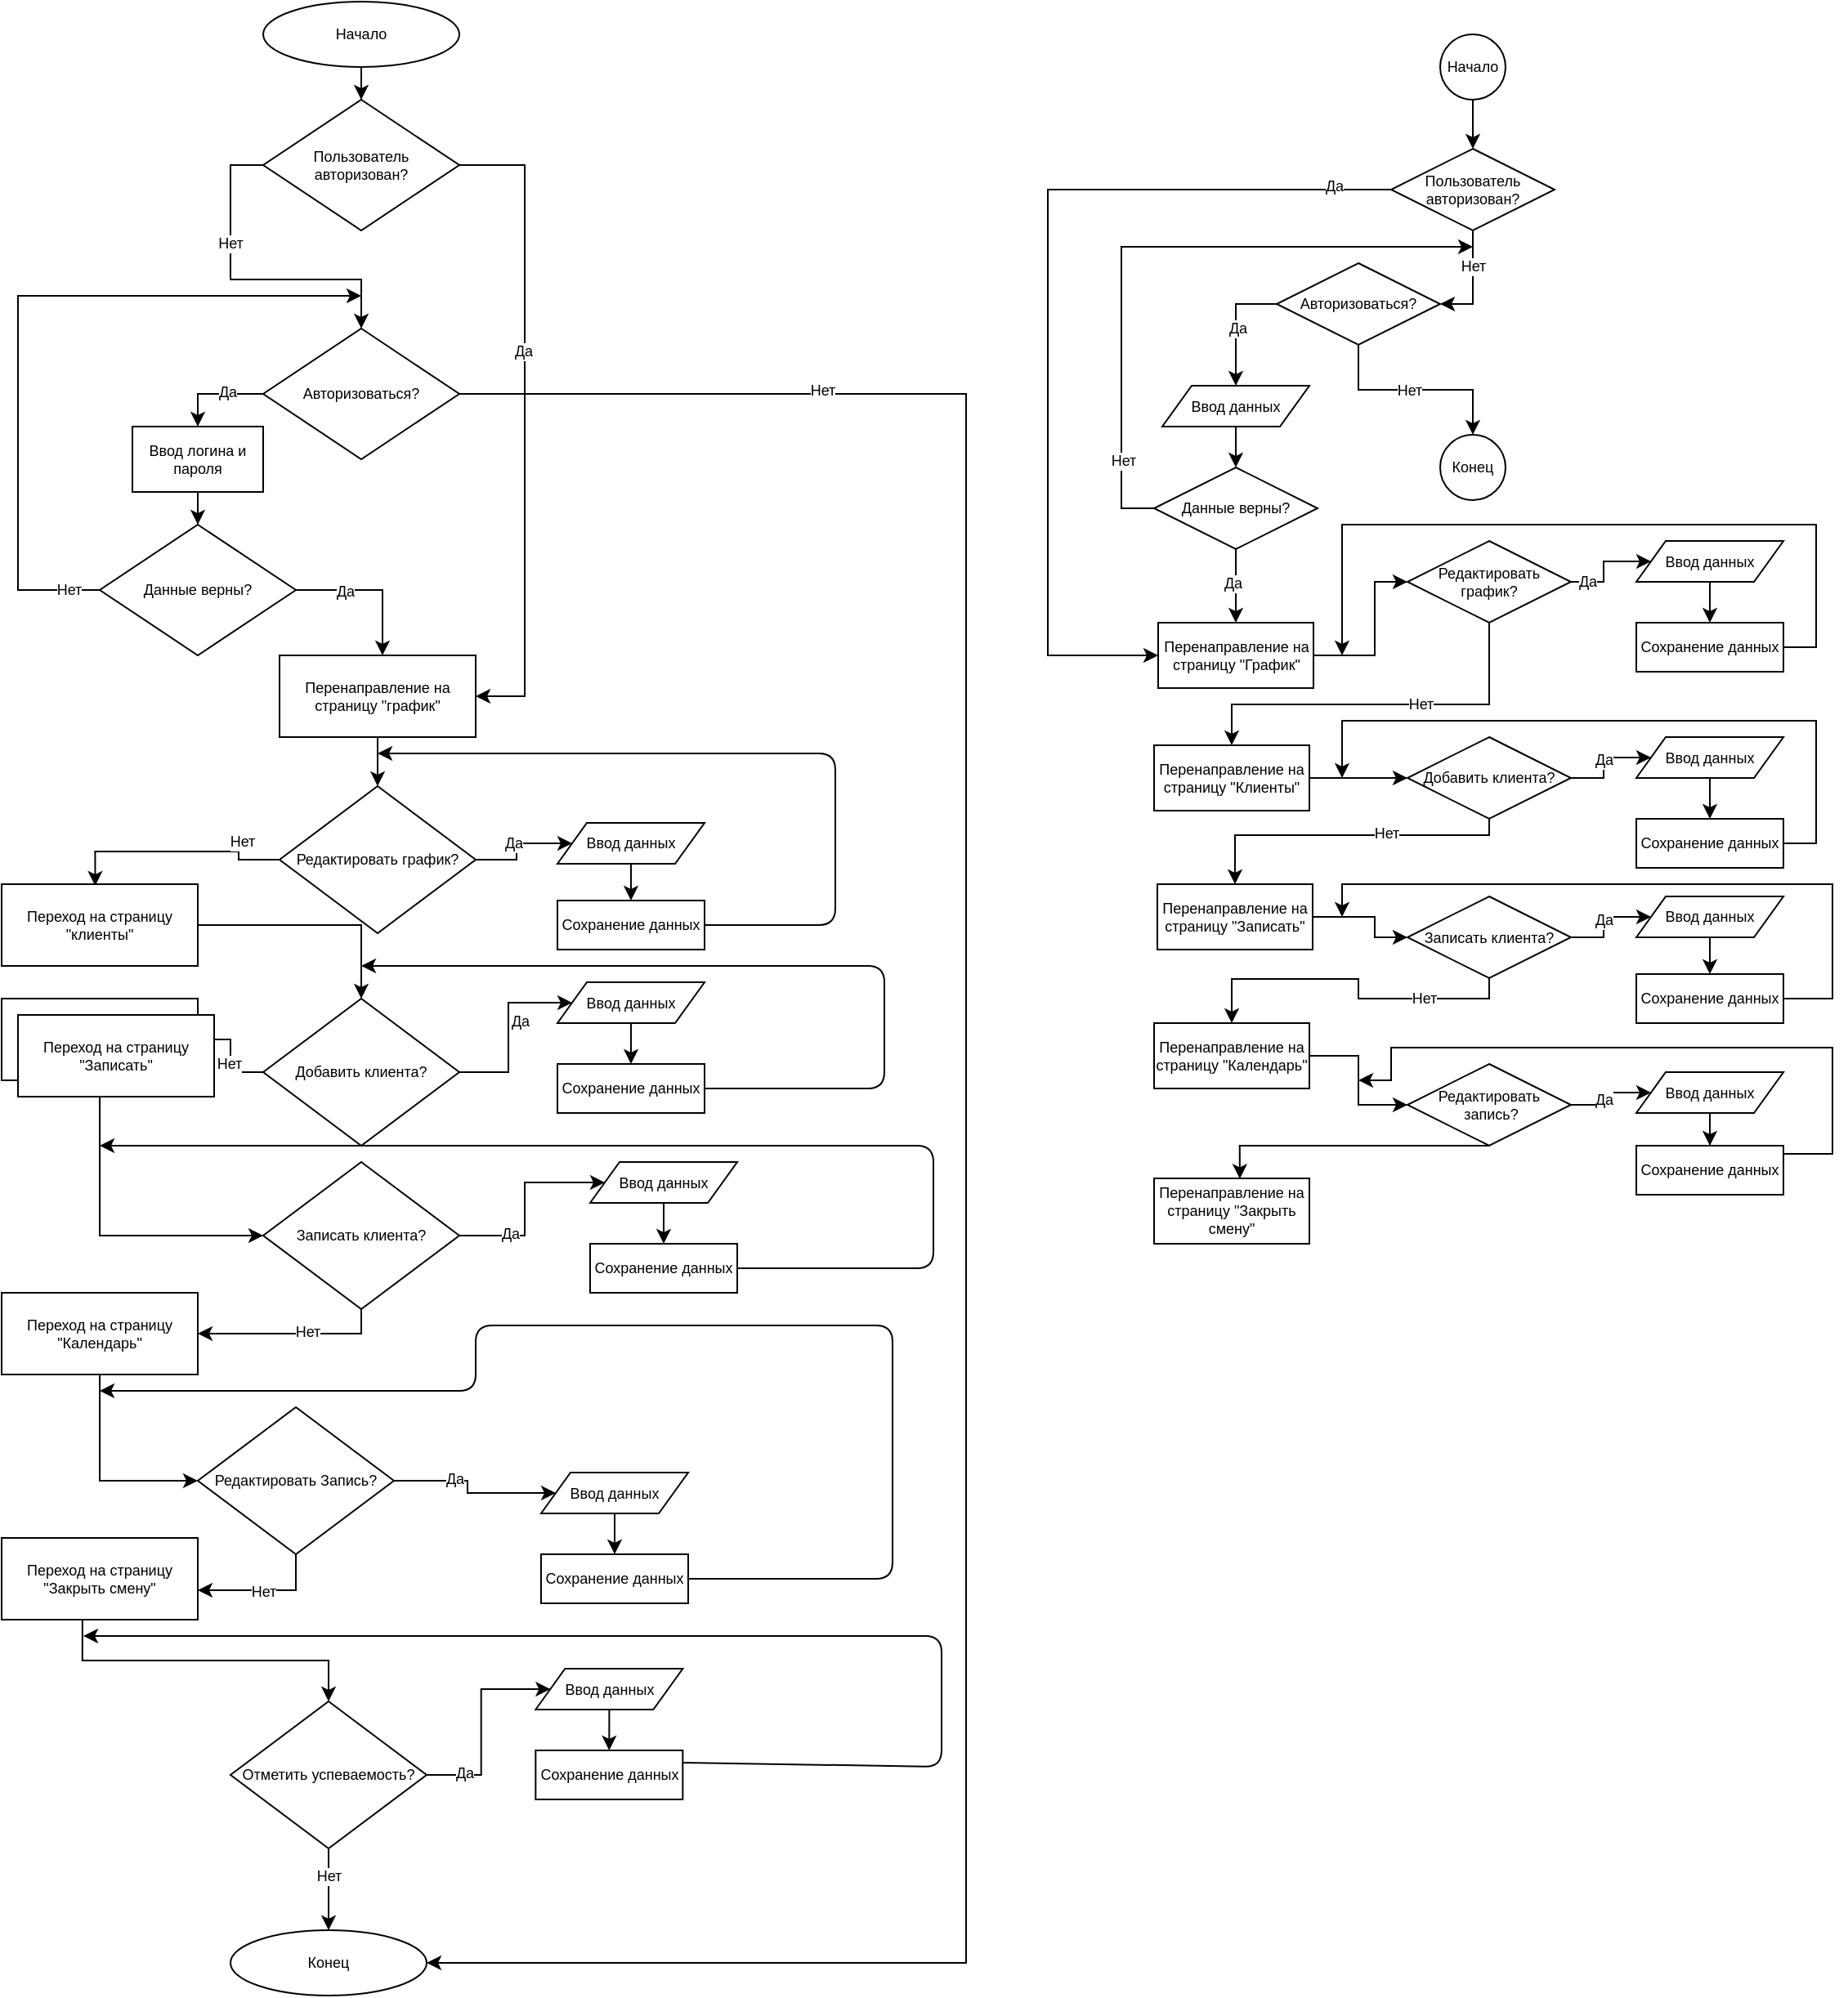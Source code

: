 <mxfile version="13.1.5" type="github">
  <diagram id="8SPaC2NhHjIFXykHgB_J" name="Page-1">
    <mxGraphModel dx="920" dy="1470" grid="1" gridSize="10" guides="1" tooltips="1" connect="1" arrows="1" fold="1" page="1" pageScale="1" pageWidth="827" pageHeight="1169" math="0" shadow="0">
      <root>
        <mxCell id="0" />
        <mxCell id="1" parent="0" />
        <mxCell id="_gQ8Pvwjih3mKzfhWHJE-30" style="edgeStyle=orthogonalEdgeStyle;rounded=0;orthogonalLoop=1;jettySize=auto;html=1;fontSize=9;" edge="1" parent="1" source="_gQ8Pvwjih3mKzfhWHJE-1" target="_gQ8Pvwjih3mKzfhWHJE-29">
          <mxGeometry relative="1" as="geometry" />
        </mxCell>
        <mxCell id="_gQ8Pvwjih3mKzfhWHJE-1" value="Начало" style="ellipse;whiteSpace=wrap;html=1;fontSize=9;" vertex="1" parent="1">
          <mxGeometry x="280" y="20" width="120" height="40" as="geometry" />
        </mxCell>
        <mxCell id="_gQ8Pvwjih3mKzfhWHJE-40" style="edgeStyle=orthogonalEdgeStyle;rounded=0;orthogonalLoop=1;jettySize=auto;html=1;exitX=0;exitY=0.5;exitDx=0;exitDy=0;entryX=0.5;entryY=0;entryDx=0;entryDy=0;fontSize=9;" edge="1" parent="1" source="_gQ8Pvwjih3mKzfhWHJE-2" target="_gQ8Pvwjih3mKzfhWHJE-9">
          <mxGeometry relative="1" as="geometry">
            <mxPoint x="240" y="260.333" as="targetPoint" />
          </mxGeometry>
        </mxCell>
        <mxCell id="_gQ8Pvwjih3mKzfhWHJE-115" style="edgeStyle=orthogonalEdgeStyle;rounded=0;orthogonalLoop=1;jettySize=auto;html=1;fontSize=9;entryX=1;entryY=0.5;entryDx=0;entryDy=0;" edge="1" parent="1" source="_gQ8Pvwjih3mKzfhWHJE-2" target="_gQ8Pvwjih3mKzfhWHJE-6">
          <mxGeometry relative="1" as="geometry">
            <mxPoint x="690" y="390" as="targetPoint" />
            <Array as="points">
              <mxPoint x="710" y="260" />
              <mxPoint x="710" y="1220" />
            </Array>
          </mxGeometry>
        </mxCell>
        <mxCell id="_gQ8Pvwjih3mKzfhWHJE-116" value="Нет" style="edgeLabel;html=1;align=center;verticalAlign=middle;resizable=0;points=[];fontSize=9;" vertex="1" connectable="0" parent="_gQ8Pvwjih3mKzfhWHJE-115">
          <mxGeometry x="-0.723" y="2" relative="1" as="geometry">
            <mxPoint as="offset" />
          </mxGeometry>
        </mxCell>
        <mxCell id="_gQ8Pvwjih3mKzfhWHJE-2" value="Авторизоваться?" style="rhombus;whiteSpace=wrap;html=1;fontSize=9;" vertex="1" parent="1">
          <mxGeometry x="280" y="220" width="120" height="80" as="geometry" />
        </mxCell>
        <mxCell id="_gQ8Pvwjih3mKzfhWHJE-6" value="Конец" style="ellipse;whiteSpace=wrap;html=1;fontSize=9;" vertex="1" parent="1">
          <mxGeometry x="260" y="1200" width="120" height="40" as="geometry" />
        </mxCell>
        <mxCell id="_gQ8Pvwjih3mKzfhWHJE-13" style="edgeStyle=orthogonalEdgeStyle;rounded=0;orthogonalLoop=1;jettySize=auto;html=1;entryX=0.5;entryY=0;entryDx=0;entryDy=0;fontSize=9;" edge="1" parent="1" source="_gQ8Pvwjih3mKzfhWHJE-9" target="_gQ8Pvwjih3mKzfhWHJE-12">
          <mxGeometry relative="1" as="geometry" />
        </mxCell>
        <mxCell id="_gQ8Pvwjih3mKzfhWHJE-9" value="Ввод логина и пароля" style="rounded=0;whiteSpace=wrap;html=1;fontSize=9;" vertex="1" parent="1">
          <mxGeometry x="200" y="280" width="80" height="40" as="geometry" />
        </mxCell>
        <mxCell id="_gQ8Pvwjih3mKzfhWHJE-14" style="edgeStyle=orthogonalEdgeStyle;rounded=0;orthogonalLoop=1;jettySize=auto;html=1;exitX=0;exitY=0.5;exitDx=0;exitDy=0;fontSize=9;" edge="1" parent="1" source="_gQ8Pvwjih3mKzfhWHJE-12">
          <mxGeometry relative="1" as="geometry">
            <mxPoint x="340" y="200" as="targetPoint" />
            <Array as="points">
              <mxPoint x="130" y="380" />
              <mxPoint x="130" y="200" />
            </Array>
          </mxGeometry>
        </mxCell>
        <mxCell id="_gQ8Pvwjih3mKzfhWHJE-17" value="Нет" style="edgeLabel;html=1;align=center;verticalAlign=middle;resizable=0;points=[];fontSize=9;" vertex="1" connectable="0" parent="_gQ8Pvwjih3mKzfhWHJE-14">
          <mxGeometry x="-0.946" y="-1" relative="1" as="geometry">
            <mxPoint x="-7.64" y="1" as="offset" />
          </mxGeometry>
        </mxCell>
        <mxCell id="_gQ8Pvwjih3mKzfhWHJE-18" style="edgeStyle=orthogonalEdgeStyle;rounded=0;orthogonalLoop=1;jettySize=auto;html=1;exitX=1;exitY=0.5;exitDx=0;exitDy=0;fontSize=9;" edge="1" parent="1" source="_gQ8Pvwjih3mKzfhWHJE-12" target="_gQ8Pvwjih3mKzfhWHJE-20">
          <mxGeometry relative="1" as="geometry">
            <mxPoint x="330" y="580" as="targetPoint" />
            <Array as="points">
              <mxPoint x="353" y="380" />
            </Array>
          </mxGeometry>
        </mxCell>
        <mxCell id="_gQ8Pvwjih3mKzfhWHJE-19" value="Да" style="edgeLabel;html=1;align=center;verticalAlign=middle;resizable=0;points=[];fontSize=9;" vertex="1" connectable="0" parent="_gQ8Pvwjih3mKzfhWHJE-18">
          <mxGeometry x="0.226" y="-2" relative="1" as="geometry">
            <mxPoint x="-21" y="-3.67" as="offset" />
          </mxGeometry>
        </mxCell>
        <mxCell id="_gQ8Pvwjih3mKzfhWHJE-12" value="Данные верны?" style="rhombus;whiteSpace=wrap;html=1;fontSize=9;" vertex="1" parent="1">
          <mxGeometry x="180" y="340" width="120" height="80" as="geometry" />
        </mxCell>
        <mxCell id="_gQ8Pvwjih3mKzfhWHJE-24" style="edgeStyle=orthogonalEdgeStyle;rounded=0;orthogonalLoop=1;jettySize=auto;html=1;entryX=0.5;entryY=0;entryDx=0;entryDy=0;fontSize=9;" edge="1" parent="1" source="_gQ8Pvwjih3mKzfhWHJE-20" target="_gQ8Pvwjih3mKzfhWHJE-25">
          <mxGeometry relative="1" as="geometry">
            <mxPoint x="350" y="510" as="targetPoint" />
          </mxGeometry>
        </mxCell>
        <mxCell id="_gQ8Pvwjih3mKzfhWHJE-20" value="Перенаправление на страницу &quot;график&quot;" style="rounded=0;whiteSpace=wrap;html=1;fontSize=9;" vertex="1" parent="1">
          <mxGeometry x="290" y="420" width="120" height="50" as="geometry" />
        </mxCell>
        <mxCell id="_gQ8Pvwjih3mKzfhWHJE-26" style="edgeStyle=orthogonalEdgeStyle;rounded=0;orthogonalLoop=1;jettySize=auto;html=1;fontSize=9;exitX=1;exitY=0.5;exitDx=0;exitDy=0;entryX=0;entryY=0.5;entryDx=0;entryDy=0;" edge="1" parent="1" source="_gQ8Pvwjih3mKzfhWHJE-25" target="_gQ8Pvwjih3mKzfhWHJE-52">
          <mxGeometry relative="1" as="geometry">
            <mxPoint x="460" y="535" as="targetPoint" />
            <mxPoint x="414" y="534.69" as="sourcePoint" />
            <Array as="points" />
          </mxGeometry>
        </mxCell>
        <mxCell id="_gQ8Pvwjih3mKzfhWHJE-28" value="Да" style="edgeLabel;html=1;align=center;verticalAlign=middle;resizable=0;points=[];fontSize=9;" vertex="1" connectable="0" parent="_gQ8Pvwjih3mKzfhWHJE-26">
          <mxGeometry x="0.328" y="-1" relative="1" as="geometry">
            <mxPoint x="-13.11" y="-1" as="offset" />
          </mxGeometry>
        </mxCell>
        <mxCell id="_gQ8Pvwjih3mKzfhWHJE-54" style="edgeStyle=orthogonalEdgeStyle;rounded=0;orthogonalLoop=1;jettySize=auto;html=1;fontSize=9;entryX=0.477;entryY=0.02;entryDx=0;entryDy=0;entryPerimeter=0;exitX=0;exitY=0.5;exitDx=0;exitDy=0;" edge="1" parent="1" source="_gQ8Pvwjih3mKzfhWHJE-25" target="_gQ8Pvwjih3mKzfhWHJE-56">
          <mxGeometry relative="1" as="geometry">
            <mxPoint x="240" y="600" as="targetPoint" />
          </mxGeometry>
        </mxCell>
        <mxCell id="_gQ8Pvwjih3mKzfhWHJE-25" value="Редактировать график?" style="rhombus;whiteSpace=wrap;html=1;fontSize=9;" vertex="1" parent="1">
          <mxGeometry x="290" y="500" width="120" height="90" as="geometry" />
        </mxCell>
        <mxCell id="_gQ8Pvwjih3mKzfhWHJE-31" style="edgeStyle=orthogonalEdgeStyle;rounded=0;orthogonalLoop=1;jettySize=auto;html=1;entryX=1;entryY=0.5;entryDx=0;entryDy=0;fontSize=9;" edge="1" parent="1" source="_gQ8Pvwjih3mKzfhWHJE-29" target="_gQ8Pvwjih3mKzfhWHJE-20">
          <mxGeometry relative="1" as="geometry">
            <mxPoint x="420" y="570" as="targetPoint" />
            <Array as="points">
              <mxPoint x="440" y="120" />
              <mxPoint x="440" y="445" />
            </Array>
          </mxGeometry>
        </mxCell>
        <mxCell id="_gQ8Pvwjih3mKzfhWHJE-32" value="Да" style="edgeLabel;html=1;align=center;verticalAlign=middle;resizable=0;points=[];fontSize=9;" vertex="1" connectable="0" parent="_gQ8Pvwjih3mKzfhWHJE-31">
          <mxGeometry x="-0.221" y="-1" relative="1" as="geometry">
            <mxPoint as="offset" />
          </mxGeometry>
        </mxCell>
        <mxCell id="_gQ8Pvwjih3mKzfhWHJE-33" style="edgeStyle=orthogonalEdgeStyle;rounded=0;orthogonalLoop=1;jettySize=auto;html=1;entryX=0.5;entryY=0;entryDx=0;entryDy=0;exitX=0;exitY=0.5;exitDx=0;exitDy=0;fontSize=9;" edge="1" parent="1" source="_gQ8Pvwjih3mKzfhWHJE-29" target="_gQ8Pvwjih3mKzfhWHJE-2">
          <mxGeometry relative="1" as="geometry">
            <mxPoint x="240" y="200" as="targetPoint" />
          </mxGeometry>
        </mxCell>
        <mxCell id="_gQ8Pvwjih3mKzfhWHJE-29" value="Пользователь авторизован?" style="rhombus;whiteSpace=wrap;html=1;fontSize=9;" vertex="1" parent="1">
          <mxGeometry x="280" y="80" width="120" height="80" as="geometry" />
        </mxCell>
        <mxCell id="_gQ8Pvwjih3mKzfhWHJE-34" value="&amp;nbsp; &amp;nbsp;Нет" style="edgeLabel;html=1;align=center;verticalAlign=middle;resizable=0;points=[];fontSize=9;" vertex="1" connectable="0" parent="1">
          <mxGeometry x="429.998" y="180" as="geometry">
            <mxPoint x="-174" y="-12" as="offset" />
          </mxGeometry>
        </mxCell>
        <mxCell id="_gQ8Pvwjih3mKzfhWHJE-41" value="Да" style="edgeLabel;html=1;align=center;verticalAlign=middle;resizable=0;points=[];fontSize=9;" vertex="1" connectable="0" parent="1">
          <mxGeometry x="419" y="305" as="geometry">
            <mxPoint x="-161" y="-46" as="offset" />
          </mxGeometry>
        </mxCell>
        <mxCell id="_gQ8Pvwjih3mKzfhWHJE-50" value="Сохранение данных" style="rounded=0;whiteSpace=wrap;html=1;fontSize=9;" vertex="1" parent="1">
          <mxGeometry x="460" y="570" width="90" height="30" as="geometry" />
        </mxCell>
        <mxCell id="_gQ8Pvwjih3mKzfhWHJE-53" style="edgeStyle=orthogonalEdgeStyle;rounded=0;orthogonalLoop=1;jettySize=auto;html=1;entryX=0.5;entryY=0;entryDx=0;entryDy=0;fontSize=9;" edge="1" parent="1" source="_gQ8Pvwjih3mKzfhWHJE-52" target="_gQ8Pvwjih3mKzfhWHJE-50">
          <mxGeometry relative="1" as="geometry" />
        </mxCell>
        <mxCell id="_gQ8Pvwjih3mKzfhWHJE-52" value="&lt;span&gt;Ввод данных&lt;/span&gt;" style="shape=parallelogram;perimeter=parallelogramPerimeter;whiteSpace=wrap;html=1;fontSize=9;" vertex="1" parent="1">
          <mxGeometry x="460" y="522.5" width="90" height="25" as="geometry" />
        </mxCell>
        <mxCell id="_gQ8Pvwjih3mKzfhWHJE-55" value="Нет" style="edgeLabel;html=1;align=center;verticalAlign=middle;resizable=0;points=[];fontSize=9;" vertex="1" connectable="0" parent="1">
          <mxGeometry x="280" y="535" as="geometry">
            <mxPoint x="-13.11" y="-1" as="offset" />
          </mxGeometry>
        </mxCell>
        <mxCell id="_gQ8Pvwjih3mKzfhWHJE-61" style="edgeStyle=orthogonalEdgeStyle;rounded=0;orthogonalLoop=1;jettySize=auto;html=1;fontSize=9;entryX=0.5;entryY=0;entryDx=0;entryDy=0;exitX=1;exitY=0.5;exitDx=0;exitDy=0;" edge="1" parent="1" source="_gQ8Pvwjih3mKzfhWHJE-56" target="_gQ8Pvwjih3mKzfhWHJE-60">
          <mxGeometry relative="1" as="geometry">
            <mxPoint x="350" y="585" as="targetPoint" />
          </mxGeometry>
        </mxCell>
        <mxCell id="_gQ8Pvwjih3mKzfhWHJE-56" value="Переход на страницу &quot;клиенты&quot;" style="rounded=0;whiteSpace=wrap;html=1;fontSize=9;" vertex="1" parent="1">
          <mxGeometry x="120" y="560" width="120" height="50" as="geometry" />
        </mxCell>
        <mxCell id="_gQ8Pvwjih3mKzfhWHJE-68" style="edgeStyle=orthogonalEdgeStyle;rounded=0;orthogonalLoop=1;jettySize=auto;html=1;fontSize=9;" edge="1" parent="1" source="_gQ8Pvwjih3mKzfhWHJE-60" target="_gQ8Pvwjih3mKzfhWHJE-66">
          <mxGeometry relative="1" as="geometry" />
        </mxCell>
        <mxCell id="_gQ8Pvwjih3mKzfhWHJE-70" style="edgeStyle=orthogonalEdgeStyle;rounded=0;orthogonalLoop=1;jettySize=auto;html=1;fontSize=9;entryX=1;entryY=0.5;entryDx=0;entryDy=0;" edge="1" parent="1" source="_gQ8Pvwjih3mKzfhWHJE-60" target="_gQ8Pvwjih3mKzfhWHJE-77">
          <mxGeometry relative="1" as="geometry">
            <mxPoint x="274" y="720" as="targetPoint" />
          </mxGeometry>
        </mxCell>
        <mxCell id="_gQ8Pvwjih3mKzfhWHJE-71" value="Нет" style="edgeLabel;html=1;align=center;verticalAlign=middle;resizable=0;points=[];fontSize=9;" vertex="1" connectable="0" parent="_gQ8Pvwjih3mKzfhWHJE-70">
          <mxGeometry x="-0.155" y="1" relative="1" as="geometry">
            <mxPoint as="offset" />
          </mxGeometry>
        </mxCell>
        <mxCell id="_gQ8Pvwjih3mKzfhWHJE-60" value="Добавить клиента?" style="rhombus;whiteSpace=wrap;html=1;fontSize=9;" vertex="1" parent="1">
          <mxGeometry x="280" y="630" width="120" height="90" as="geometry" />
        </mxCell>
        <mxCell id="_gQ8Pvwjih3mKzfhWHJE-64" value="Сохранение данных" style="rounded=0;whiteSpace=wrap;html=1;fontSize=9;" vertex="1" parent="1">
          <mxGeometry x="460" y="670" width="90" height="30" as="geometry" />
        </mxCell>
        <mxCell id="_gQ8Pvwjih3mKzfhWHJE-65" style="edgeStyle=orthogonalEdgeStyle;rounded=0;orthogonalLoop=1;jettySize=auto;html=1;entryX=0.5;entryY=0;entryDx=0;entryDy=0;fontSize=9;" edge="1" parent="1" source="_gQ8Pvwjih3mKzfhWHJE-66" target="_gQ8Pvwjih3mKzfhWHJE-64">
          <mxGeometry relative="1" as="geometry" />
        </mxCell>
        <mxCell id="_gQ8Pvwjih3mKzfhWHJE-66" value="&lt;span&gt;Ввод данных&lt;/span&gt;" style="shape=parallelogram;perimeter=parallelogramPerimeter;whiteSpace=wrap;html=1;fontSize=9;" vertex="1" parent="1">
          <mxGeometry x="460" y="620" width="90" height="25" as="geometry" />
        </mxCell>
        <mxCell id="_gQ8Pvwjih3mKzfhWHJE-69" value="Да" style="edgeLabel;html=1;align=center;verticalAlign=middle;resizable=0;points=[];fontSize=9;" vertex="1" connectable="0" parent="1">
          <mxGeometry x="450.0" y="645" as="geometry">
            <mxPoint x="-13.11" y="-1" as="offset" />
          </mxGeometry>
        </mxCell>
        <mxCell id="_gQ8Pvwjih3mKzfhWHJE-75" value="" style="endArrow=classic;html=1;fontSize=9;exitX=1;exitY=0.5;exitDx=0;exitDy=0;" edge="1" parent="1" source="_gQ8Pvwjih3mKzfhWHJE-50">
          <mxGeometry width="50" height="50" relative="1" as="geometry">
            <mxPoint x="600" y="620" as="sourcePoint" />
            <mxPoint x="350" y="480" as="targetPoint" />
            <Array as="points">
              <mxPoint x="630" y="585" />
              <mxPoint x="630" y="480" />
            </Array>
          </mxGeometry>
        </mxCell>
        <mxCell id="_gQ8Pvwjih3mKzfhWHJE-76" value="" style="endArrow=classic;html=1;fontSize=9;exitX=1;exitY=0.5;exitDx=0;exitDy=0;" edge="1" parent="1" source="_gQ8Pvwjih3mKzfhWHJE-64">
          <mxGeometry width="50" height="50" relative="1" as="geometry">
            <mxPoint x="580" y="675" as="sourcePoint" />
            <mxPoint x="340" y="610" as="targetPoint" />
            <Array as="points">
              <mxPoint x="660" y="685" />
              <mxPoint x="660" y="610" />
            </Array>
          </mxGeometry>
        </mxCell>
        <mxCell id="_gQ8Pvwjih3mKzfhWHJE-79" style="edgeStyle=orthogonalEdgeStyle;rounded=0;orthogonalLoop=1;jettySize=auto;html=1;fontSize=9;entryX=0;entryY=0.5;entryDx=0;entryDy=0;exitX=0.5;exitY=1;exitDx=0;exitDy=0;" edge="1" parent="1" source="_gQ8Pvwjih3mKzfhWHJE-77" target="_gQ8Pvwjih3mKzfhWHJE-78">
          <mxGeometry relative="1" as="geometry">
            <mxPoint x="180" y="790" as="targetPoint" />
          </mxGeometry>
        </mxCell>
        <mxCell id="_gQ8Pvwjih3mKzfhWHJE-77" value="Переход на страницу &quot;Записать&quot;" style="rounded=0;whiteSpace=wrap;html=1;fontSize=9;" vertex="1" parent="1">
          <mxGeometry x="120" y="630" width="120" height="50" as="geometry" />
        </mxCell>
        <mxCell id="_gQ8Pvwjih3mKzfhWHJE-89" style="edgeStyle=orthogonalEdgeStyle;rounded=0;orthogonalLoop=1;jettySize=auto;html=1;fontSize=9;entryX=1;entryY=0.5;entryDx=0;entryDy=0;" edge="1" parent="1" source="_gQ8Pvwjih3mKzfhWHJE-78" target="_gQ8Pvwjih3mKzfhWHJE-91">
          <mxGeometry relative="1" as="geometry">
            <mxPoint x="340" y="880" as="targetPoint" />
            <Array as="points">
              <mxPoint x="340" y="835" />
            </Array>
          </mxGeometry>
        </mxCell>
        <mxCell id="_gQ8Pvwjih3mKzfhWHJE-78" value="Записать клиента?" style="rhombus;whiteSpace=wrap;html=1;fontSize=9;" vertex="1" parent="1">
          <mxGeometry x="280" y="730" width="120" height="90" as="geometry" />
        </mxCell>
        <mxCell id="_gQ8Pvwjih3mKzfhWHJE-80" style="edgeStyle=orthogonalEdgeStyle;rounded=0;orthogonalLoop=1;jettySize=auto;html=1;fontSize=9;exitX=1;exitY=0.5;exitDx=0;exitDy=0;entryX=0;entryY=0.5;entryDx=0;entryDy=0;" edge="1" parent="1" source="_gQ8Pvwjih3mKzfhWHJE-78" target="_gQ8Pvwjih3mKzfhWHJE-83">
          <mxGeometry relative="1" as="geometry">
            <mxPoint x="414" y="782.5" as="sourcePoint" />
            <mxPoint x="480" y="740" as="targetPoint" />
          </mxGeometry>
        </mxCell>
        <mxCell id="_gQ8Pvwjih3mKzfhWHJE-81" value="Да" style="edgeLabel;html=1;align=center;verticalAlign=middle;resizable=0;points=[];fontSize=9;" vertex="1" connectable="0" parent="_gQ8Pvwjih3mKzfhWHJE-80">
          <mxGeometry x="-0.501" y="1" relative="1" as="geometry">
            <mxPoint as="offset" />
          </mxGeometry>
        </mxCell>
        <mxCell id="_gQ8Pvwjih3mKzfhWHJE-82" value="Сохранение данных" style="rounded=0;whiteSpace=wrap;html=1;fontSize=9;" vertex="1" parent="1">
          <mxGeometry x="480" y="780" width="90" height="30" as="geometry" />
        </mxCell>
        <mxCell id="_gQ8Pvwjih3mKzfhWHJE-85" style="edgeStyle=orthogonalEdgeStyle;rounded=0;orthogonalLoop=1;jettySize=auto;html=1;fontSize=9;" edge="1" parent="1" source="_gQ8Pvwjih3mKzfhWHJE-83" target="_gQ8Pvwjih3mKzfhWHJE-82">
          <mxGeometry relative="1" as="geometry" />
        </mxCell>
        <mxCell id="_gQ8Pvwjih3mKzfhWHJE-83" value="&lt;span&gt;Ввод данных&lt;/span&gt;" style="shape=parallelogram;perimeter=parallelogramPerimeter;whiteSpace=wrap;html=1;fontSize=9;" vertex="1" parent="1">
          <mxGeometry x="480" y="730" width="90" height="25" as="geometry" />
        </mxCell>
        <mxCell id="_gQ8Pvwjih3mKzfhWHJE-88" value="" style="endArrow=classic;html=1;fontSize=9;exitX=1;exitY=0.5;exitDx=0;exitDy=0;" edge="1" parent="1" source="_gQ8Pvwjih3mKzfhWHJE-82">
          <mxGeometry width="50" height="50" relative="1" as="geometry">
            <mxPoint x="580" y="795" as="sourcePoint" />
            <mxPoint x="180" y="720" as="targetPoint" />
            <Array as="points">
              <mxPoint x="690" y="795" />
              <mxPoint x="690" y="720" />
            </Array>
          </mxGeometry>
        </mxCell>
        <mxCell id="_gQ8Pvwjih3mKzfhWHJE-90" value="Нет" style="edgeLabel;html=1;align=center;verticalAlign=middle;resizable=0;points=[];fontSize=9;" vertex="1" connectable="0" parent="1">
          <mxGeometry x="320" y="835" as="geometry">
            <mxPoint x="-13.11" y="-1" as="offset" />
          </mxGeometry>
        </mxCell>
        <mxCell id="_gQ8Pvwjih3mKzfhWHJE-93" style="edgeStyle=orthogonalEdgeStyle;rounded=0;orthogonalLoop=1;jettySize=auto;html=1;fontSize=9;entryX=0;entryY=0.5;entryDx=0;entryDy=0;exitX=0.5;exitY=1;exitDx=0;exitDy=0;" edge="1" parent="1" source="_gQ8Pvwjih3mKzfhWHJE-91" target="_gQ8Pvwjih3mKzfhWHJE-92">
          <mxGeometry relative="1" as="geometry">
            <mxPoint x="180" y="910" as="targetPoint" />
          </mxGeometry>
        </mxCell>
        <mxCell id="_gQ8Pvwjih3mKzfhWHJE-91" value="Переход на страницу &quot;Календарь&quot;" style="rounded=0;whiteSpace=wrap;html=1;fontSize=9;" vertex="1" parent="1">
          <mxGeometry x="120" y="810" width="120" height="50" as="geometry" />
        </mxCell>
        <mxCell id="_gQ8Pvwjih3mKzfhWHJE-94" style="edgeStyle=orthogonalEdgeStyle;rounded=0;orthogonalLoop=1;jettySize=auto;html=1;fontSize=9;" edge="1" parent="1" source="_gQ8Pvwjih3mKzfhWHJE-92" target="_gQ8Pvwjih3mKzfhWHJE-97">
          <mxGeometry relative="1" as="geometry">
            <mxPoint x="440" y="925" as="targetPoint" />
          </mxGeometry>
        </mxCell>
        <mxCell id="_gQ8Pvwjih3mKzfhWHJE-100" style="edgeStyle=orthogonalEdgeStyle;rounded=0;orthogonalLoop=1;jettySize=auto;html=1;fontSize=9;entryX=1;entryY=0.64;entryDx=0;entryDy=0;entryPerimeter=0;" edge="1" parent="1" source="_gQ8Pvwjih3mKzfhWHJE-92" target="_gQ8Pvwjih3mKzfhWHJE-102">
          <mxGeometry relative="1" as="geometry">
            <mxPoint x="260" y="1012" as="targetPoint" />
          </mxGeometry>
        </mxCell>
        <mxCell id="_gQ8Pvwjih3mKzfhWHJE-101" value="Нет" style="edgeLabel;html=1;align=center;verticalAlign=middle;resizable=0;points=[];fontSize=9;" vertex="1" connectable="0" parent="_gQ8Pvwjih3mKzfhWHJE-100">
          <mxGeometry x="-0.142" y="1" relative="1" as="geometry">
            <mxPoint x="-6.8" as="offset" />
          </mxGeometry>
        </mxCell>
        <mxCell id="_gQ8Pvwjih3mKzfhWHJE-92" value="Редактировать Запись?" style="rhombus;whiteSpace=wrap;html=1;fontSize=9;" vertex="1" parent="1">
          <mxGeometry x="240" y="880" width="120" height="90" as="geometry" />
        </mxCell>
        <mxCell id="_gQ8Pvwjih3mKzfhWHJE-95" value="Да" style="edgeLabel;html=1;align=center;verticalAlign=middle;resizable=0;points=[];fontSize=9;" vertex="1" connectable="0" parent="1">
          <mxGeometry x="410" y="925" as="geometry">
            <mxPoint x="-13.11" y="-1" as="offset" />
          </mxGeometry>
        </mxCell>
        <mxCell id="_gQ8Pvwjih3mKzfhWHJE-96" value="Сохранение данных" style="rounded=0;whiteSpace=wrap;html=1;fontSize=9;" vertex="1" parent="1">
          <mxGeometry x="450" y="970" width="90" height="30" as="geometry" />
        </mxCell>
        <mxCell id="_gQ8Pvwjih3mKzfhWHJE-98" style="edgeStyle=orthogonalEdgeStyle;rounded=0;orthogonalLoop=1;jettySize=auto;html=1;entryX=0.5;entryY=0;entryDx=0;entryDy=0;fontSize=9;" edge="1" parent="1" source="_gQ8Pvwjih3mKzfhWHJE-97" target="_gQ8Pvwjih3mKzfhWHJE-96">
          <mxGeometry relative="1" as="geometry" />
        </mxCell>
        <mxCell id="_gQ8Pvwjih3mKzfhWHJE-97" value="&lt;span&gt;Ввод данных&lt;/span&gt;" style="shape=parallelogram;perimeter=parallelogramPerimeter;whiteSpace=wrap;html=1;fontSize=9;" vertex="1" parent="1">
          <mxGeometry x="450" y="920" width="90" height="25" as="geometry" />
        </mxCell>
        <mxCell id="_gQ8Pvwjih3mKzfhWHJE-99" value="" style="endArrow=classic;html=1;fontSize=9;exitX=1;exitY=0.5;exitDx=0;exitDy=0;" edge="1" parent="1" source="_gQ8Pvwjih3mKzfhWHJE-96">
          <mxGeometry width="50" height="50" relative="1" as="geometry">
            <mxPoint x="545" y="985" as="sourcePoint" />
            <mxPoint x="180" y="870" as="targetPoint" />
            <Array as="points">
              <mxPoint x="665" y="985" />
              <mxPoint x="665" y="830" />
              <mxPoint x="410" y="830" />
              <mxPoint x="410" y="870" />
            </Array>
          </mxGeometry>
        </mxCell>
        <mxCell id="_gQ8Pvwjih3mKzfhWHJE-109" style="edgeStyle=orthogonalEdgeStyle;rounded=0;orthogonalLoop=1;jettySize=auto;html=1;fontSize=9;exitX=0.412;exitY=1.007;exitDx=0;exitDy=0;exitPerimeter=0;" edge="1" parent="1" source="_gQ8Pvwjih3mKzfhWHJE-102" target="_gQ8Pvwjih3mKzfhWHJE-103">
          <mxGeometry relative="1" as="geometry">
            <mxPoint x="180" y="1080" as="targetPoint" />
          </mxGeometry>
        </mxCell>
        <mxCell id="_gQ8Pvwjih3mKzfhWHJE-102" value="Переход на страницу &quot;Закрыть смену&quot;" style="rounded=0;whiteSpace=wrap;html=1;fontSize=9;" vertex="1" parent="1">
          <mxGeometry x="120" y="960" width="120" height="50" as="geometry" />
        </mxCell>
        <mxCell id="_gQ8Pvwjih3mKzfhWHJE-107" style="edgeStyle=orthogonalEdgeStyle;rounded=0;orthogonalLoop=1;jettySize=auto;html=1;fontSize=9;" edge="1" parent="1" source="_gQ8Pvwjih3mKzfhWHJE-103" target="_gQ8Pvwjih3mKzfhWHJE-105">
          <mxGeometry relative="1" as="geometry">
            <mxPoint x="430.0" y="1065" as="targetPoint" />
          </mxGeometry>
        </mxCell>
        <mxCell id="_gQ8Pvwjih3mKzfhWHJE-108" value="Да" style="edgeLabel;html=1;align=center;verticalAlign=middle;resizable=0;points=[];fontSize=9;" vertex="1" connectable="0" parent="_gQ8Pvwjih3mKzfhWHJE-107">
          <mxGeometry x="-0.451" y="11" relative="1" as="geometry">
            <mxPoint as="offset" />
          </mxGeometry>
        </mxCell>
        <mxCell id="_gQ8Pvwjih3mKzfhWHJE-113" style="edgeStyle=orthogonalEdgeStyle;rounded=0;orthogonalLoop=1;jettySize=auto;html=1;entryX=0.5;entryY=0;entryDx=0;entryDy=0;fontSize=9;" edge="1" parent="1" source="_gQ8Pvwjih3mKzfhWHJE-103" target="_gQ8Pvwjih3mKzfhWHJE-6">
          <mxGeometry relative="1" as="geometry">
            <Array as="points">
              <mxPoint x="320" y="1160" />
              <mxPoint x="320" y="1160" />
            </Array>
          </mxGeometry>
        </mxCell>
        <mxCell id="_gQ8Pvwjih3mKzfhWHJE-114" value="Нет" style="edgeLabel;html=1;align=center;verticalAlign=middle;resizable=0;points=[];fontSize=9;" vertex="1" connectable="0" parent="_gQ8Pvwjih3mKzfhWHJE-113">
          <mxGeometry x="-0.32" relative="1" as="geometry">
            <mxPoint as="offset" />
          </mxGeometry>
        </mxCell>
        <mxCell id="_gQ8Pvwjih3mKzfhWHJE-103" value="Отметить успеваемость?" style="rhombus;whiteSpace=wrap;html=1;fontSize=9;" vertex="1" parent="1">
          <mxGeometry x="260" y="1060" width="120" height="90" as="geometry" />
        </mxCell>
        <mxCell id="_gQ8Pvwjih3mKzfhWHJE-104" value="Сохранение данных" style="rounded=0;whiteSpace=wrap;html=1;fontSize=9;" vertex="1" parent="1">
          <mxGeometry x="446.67" y="1090" width="90" height="30" as="geometry" />
        </mxCell>
        <mxCell id="_gQ8Pvwjih3mKzfhWHJE-106" style="edgeStyle=orthogonalEdgeStyle;rounded=0;orthogonalLoop=1;jettySize=auto;html=1;entryX=0.5;entryY=0;entryDx=0;entryDy=0;fontSize=9;" edge="1" parent="1" source="_gQ8Pvwjih3mKzfhWHJE-105" target="_gQ8Pvwjih3mKzfhWHJE-104">
          <mxGeometry relative="1" as="geometry" />
        </mxCell>
        <mxCell id="_gQ8Pvwjih3mKzfhWHJE-105" value="&lt;span&gt;Ввод данных&lt;/span&gt;" style="shape=parallelogram;perimeter=parallelogramPerimeter;whiteSpace=wrap;html=1;fontSize=9;" vertex="1" parent="1">
          <mxGeometry x="446.67" y="1040" width="90" height="25" as="geometry" />
        </mxCell>
        <mxCell id="_gQ8Pvwjih3mKzfhWHJE-110" value="" style="endArrow=classic;html=1;fontSize=9;exitX=1;exitY=0.25;exitDx=0;exitDy=0;" edge="1" parent="1" source="_gQ8Pvwjih3mKzfhWHJE-104">
          <mxGeometry width="50" height="50" relative="1" as="geometry">
            <mxPoint x="570" y="1100" as="sourcePoint" />
            <mxPoint x="170" y="1020" as="targetPoint" />
            <Array as="points">
              <mxPoint x="695" y="1100" />
              <mxPoint x="695" y="1020" />
              <mxPoint x="460" y="1020" />
            </Array>
          </mxGeometry>
        </mxCell>
        <mxCell id="_gQ8Pvwjih3mKzfhWHJE-120" style="edgeStyle=orthogonalEdgeStyle;rounded=0;orthogonalLoop=1;jettySize=auto;html=1;entryX=0.5;entryY=0;entryDx=0;entryDy=0;fontSize=9;" edge="1" parent="1" source="_gQ8Pvwjih3mKzfhWHJE-117" target="_gQ8Pvwjih3mKzfhWHJE-119">
          <mxGeometry relative="1" as="geometry" />
        </mxCell>
        <mxCell id="_gQ8Pvwjih3mKzfhWHJE-117" value="Начало" style="ellipse;whiteSpace=wrap;html=1;fontSize=9;" vertex="1" parent="1">
          <mxGeometry x="1000" y="40" width="40" height="40" as="geometry" />
        </mxCell>
        <mxCell id="_gQ8Pvwjih3mKzfhWHJE-118" value="Конец" style="ellipse;whiteSpace=wrap;html=1;fontSize=9;" vertex="1" parent="1">
          <mxGeometry x="1000" y="285" width="40" height="40" as="geometry" />
        </mxCell>
        <mxCell id="_gQ8Pvwjih3mKzfhWHJE-123" value="" style="edgeStyle=orthogonalEdgeStyle;rounded=0;orthogonalLoop=1;jettySize=auto;html=1;fontSize=9;entryX=1;entryY=0.5;entryDx=0;entryDy=0;" edge="1" parent="1" source="_gQ8Pvwjih3mKzfhWHJE-119" target="_gQ8Pvwjih3mKzfhWHJE-122">
          <mxGeometry relative="1" as="geometry" />
        </mxCell>
        <mxCell id="_gQ8Pvwjih3mKzfhWHJE-125" value="Нет" style="edgeLabel;html=1;align=center;verticalAlign=middle;resizable=0;points=[];fontSize=9;" vertex="1" connectable="0" parent="_gQ8Pvwjih3mKzfhWHJE-123">
          <mxGeometry x="-0.671" y="1" relative="1" as="geometry">
            <mxPoint x="-1" y="10.95" as="offset" />
          </mxGeometry>
        </mxCell>
        <mxCell id="_gQ8Pvwjih3mKzfhWHJE-128" style="edgeStyle=orthogonalEdgeStyle;rounded=0;orthogonalLoop=1;jettySize=auto;html=1;fontSize=9;entryX=0;entryY=0.5;entryDx=0;entryDy=0;" edge="1" parent="1" source="_gQ8Pvwjih3mKzfhWHJE-119" target="_gQ8Pvwjih3mKzfhWHJE-141">
          <mxGeometry relative="1" as="geometry">
            <mxPoint x="760" y="135" as="targetPoint" />
            <Array as="points">
              <mxPoint x="760" y="135" />
              <mxPoint x="760" y="420" />
            </Array>
          </mxGeometry>
        </mxCell>
        <mxCell id="_gQ8Pvwjih3mKzfhWHJE-144" value="Да" style="edgeLabel;html=1;align=center;verticalAlign=middle;resizable=0;points=[];fontSize=9;" vertex="1" connectable="0" parent="_gQ8Pvwjih3mKzfhWHJE-128">
          <mxGeometry x="-0.875" y="-2" relative="1" as="geometry">
            <mxPoint as="offset" />
          </mxGeometry>
        </mxCell>
        <mxCell id="_gQ8Pvwjih3mKzfhWHJE-119" value="&lt;font style=&quot;font-size: 9px&quot;&gt;Пользователь авторизован?&lt;/font&gt;" style="rhombus;whiteSpace=wrap;html=1;fontSize=9;" vertex="1" parent="1">
          <mxGeometry x="970" y="110" width="100" height="50" as="geometry" />
        </mxCell>
        <mxCell id="_gQ8Pvwjih3mKzfhWHJE-126" style="edgeStyle=orthogonalEdgeStyle;rounded=0;orthogonalLoop=1;jettySize=auto;html=1;fontSize=9;entryX=0.5;entryY=0;entryDx=0;entryDy=0;exitX=0.5;exitY=1;exitDx=0;exitDy=0;" edge="1" parent="1" source="_gQ8Pvwjih3mKzfhWHJE-122" target="_gQ8Pvwjih3mKzfhWHJE-118">
          <mxGeometry relative="1" as="geometry">
            <mxPoint x="950" y="270" as="targetPoint" />
          </mxGeometry>
        </mxCell>
        <mxCell id="_gQ8Pvwjih3mKzfhWHJE-127" value="Нет" style="edgeLabel;html=1;align=center;verticalAlign=middle;resizable=0;points=[];fontSize=9;" vertex="1" connectable="0" parent="_gQ8Pvwjih3mKzfhWHJE-126">
          <mxGeometry x="0.2" y="5" relative="1" as="geometry">
            <mxPoint x="-16.76" y="5" as="offset" />
          </mxGeometry>
        </mxCell>
        <mxCell id="_gQ8Pvwjih3mKzfhWHJE-130" style="edgeStyle=orthogonalEdgeStyle;rounded=0;orthogonalLoop=1;jettySize=auto;html=1;fontSize=9;entryX=0.5;entryY=0;entryDx=0;entryDy=0;exitX=0;exitY=0.5;exitDx=0;exitDy=0;" edge="1" parent="1" source="_gQ8Pvwjih3mKzfhWHJE-122" target="_gQ8Pvwjih3mKzfhWHJE-129">
          <mxGeometry relative="1" as="geometry">
            <mxPoint x="870" y="195" as="targetPoint" />
          </mxGeometry>
        </mxCell>
        <mxCell id="_gQ8Pvwjih3mKzfhWHJE-131" value="Да" style="edgeLabel;html=1;align=center;verticalAlign=middle;resizable=0;points=[];fontSize=9;" vertex="1" connectable="0" parent="_gQ8Pvwjih3mKzfhWHJE-130">
          <mxGeometry x="-0.361" y="15" relative="1" as="geometry">
            <mxPoint as="offset" />
          </mxGeometry>
        </mxCell>
        <mxCell id="_gQ8Pvwjih3mKzfhWHJE-122" value="Авторизоваться?" style="rhombus;whiteSpace=wrap;html=1;fontSize=9;" vertex="1" parent="1">
          <mxGeometry x="900" y="180" width="100" height="50" as="geometry" />
        </mxCell>
        <mxCell id="_gQ8Pvwjih3mKzfhWHJE-137" style="edgeStyle=orthogonalEdgeStyle;rounded=0;orthogonalLoop=1;jettySize=auto;html=1;entryX=0.5;entryY=0;entryDx=0;entryDy=0;fontSize=9;" edge="1" parent="1" source="_gQ8Pvwjih3mKzfhWHJE-129" target="_gQ8Pvwjih3mKzfhWHJE-134">
          <mxGeometry relative="1" as="geometry" />
        </mxCell>
        <mxCell id="_gQ8Pvwjih3mKzfhWHJE-129" value="&lt;span&gt;Ввод данных&lt;/span&gt;" style="shape=parallelogram;perimeter=parallelogramPerimeter;whiteSpace=wrap;html=1;fontSize=9;" vertex="1" parent="1">
          <mxGeometry x="830" y="255" width="90" height="25" as="geometry" />
        </mxCell>
        <mxCell id="_gQ8Pvwjih3mKzfhWHJE-139" style="edgeStyle=orthogonalEdgeStyle;rounded=0;orthogonalLoop=1;jettySize=auto;html=1;fontSize=9;exitX=0;exitY=0.5;exitDx=0;exitDy=0;" edge="1" parent="1" source="_gQ8Pvwjih3mKzfhWHJE-134">
          <mxGeometry relative="1" as="geometry">
            <mxPoint x="1020" y="170" as="targetPoint" />
            <Array as="points">
              <mxPoint x="805" y="330" />
              <mxPoint x="805" y="170" />
              <mxPoint x="995" y="170" />
            </Array>
          </mxGeometry>
        </mxCell>
        <mxCell id="_gQ8Pvwjih3mKzfhWHJE-140" value="Нет" style="edgeLabel;html=1;align=center;verticalAlign=middle;resizable=0;points=[];fontSize=9;" vertex="1" connectable="0" parent="_gQ8Pvwjih3mKzfhWHJE-139">
          <mxGeometry x="-0.362" y="-1" relative="1" as="geometry">
            <mxPoint y="76.29" as="offset" />
          </mxGeometry>
        </mxCell>
        <mxCell id="_gQ8Pvwjih3mKzfhWHJE-142" style="edgeStyle=orthogonalEdgeStyle;rounded=0;orthogonalLoop=1;jettySize=auto;html=1;fontSize=9;" edge="1" parent="1" source="_gQ8Pvwjih3mKzfhWHJE-134" target="_gQ8Pvwjih3mKzfhWHJE-141">
          <mxGeometry relative="1" as="geometry" />
        </mxCell>
        <mxCell id="_gQ8Pvwjih3mKzfhWHJE-143" value="Да" style="edgeLabel;html=1;align=center;verticalAlign=middle;resizable=0;points=[];fontSize=9;" vertex="1" connectable="0" parent="_gQ8Pvwjih3mKzfhWHJE-142">
          <mxGeometry x="0.111" y="-2" relative="1" as="geometry">
            <mxPoint x="-0.03" y="-4.6" as="offset" />
          </mxGeometry>
        </mxCell>
        <mxCell id="_gQ8Pvwjih3mKzfhWHJE-134" value="Данные верны?" style="rhombus;whiteSpace=wrap;html=1;fontSize=9;" vertex="1" parent="1">
          <mxGeometry x="825" y="305" width="100" height="50" as="geometry" />
        </mxCell>
        <mxCell id="_gQ8Pvwjih3mKzfhWHJE-146" style="edgeStyle=orthogonalEdgeStyle;rounded=0;orthogonalLoop=1;jettySize=auto;html=1;entryX=0;entryY=0.5;entryDx=0;entryDy=0;fontSize=9;" edge="1" parent="1" source="_gQ8Pvwjih3mKzfhWHJE-141" target="_gQ8Pvwjih3mKzfhWHJE-145">
          <mxGeometry relative="1" as="geometry">
            <Array as="points">
              <mxPoint x="960" y="420" />
              <mxPoint x="960" y="375" />
            </Array>
          </mxGeometry>
        </mxCell>
        <mxCell id="_gQ8Pvwjih3mKzfhWHJE-141" value="Перенаправление на страницу &quot;График&quot;" style="rounded=0;whiteSpace=wrap;html=1;fontSize=9;" vertex="1" parent="1">
          <mxGeometry x="827.5" y="400" width="95" height="40" as="geometry" />
        </mxCell>
        <mxCell id="_gQ8Pvwjih3mKzfhWHJE-147" style="edgeStyle=orthogonalEdgeStyle;rounded=0;orthogonalLoop=1;jettySize=auto;html=1;fontSize=9;entryX=0;entryY=0.5;entryDx=0;entryDy=0;" edge="1" parent="1" source="_gQ8Pvwjih3mKzfhWHJE-145" target="_gQ8Pvwjih3mKzfhWHJE-151">
          <mxGeometry relative="1" as="geometry">
            <mxPoint x="1020" y="450" as="targetPoint" />
          </mxGeometry>
        </mxCell>
        <mxCell id="_gQ8Pvwjih3mKzfhWHJE-153" value="Да" style="edgeLabel;html=1;align=center;verticalAlign=middle;resizable=0;points=[];fontSize=9;" vertex="1" connectable="0" parent="_gQ8Pvwjih3mKzfhWHJE-147">
          <mxGeometry x="-0.372" relative="1" as="geometry">
            <mxPoint x="-9.31" as="offset" />
          </mxGeometry>
        </mxCell>
        <mxCell id="_gQ8Pvwjih3mKzfhWHJE-160" value="Нет" style="edgeStyle=orthogonalEdgeStyle;rounded=0;orthogonalLoop=1;jettySize=auto;html=1;fontSize=9;entryX=0.5;entryY=0;entryDx=0;entryDy=0;exitX=0.5;exitY=1;exitDx=0;exitDy=0;" edge="1" parent="1" source="_gQ8Pvwjih3mKzfhWHJE-145" target="_gQ8Pvwjih3mKzfhWHJE-149">
          <mxGeometry x="-0.209" relative="1" as="geometry">
            <mxPoint x="1030" y="460" as="targetPoint" />
            <Array as="points">
              <mxPoint x="1030" y="450" />
              <mxPoint x="873" y="450" />
            </Array>
            <mxPoint as="offset" />
          </mxGeometry>
        </mxCell>
        <mxCell id="_gQ8Pvwjih3mKzfhWHJE-145" value="Редактировать график?" style="rhombus;whiteSpace=wrap;html=1;fontSize=9;" vertex="1" parent="1">
          <mxGeometry x="980" y="350" width="100" height="50" as="geometry" />
        </mxCell>
        <mxCell id="_gQ8Pvwjih3mKzfhWHJE-148" value="Переход на страницу &quot;Записать&quot;" style="rounded=0;whiteSpace=wrap;html=1;fontSize=9;" vertex="1" parent="1">
          <mxGeometry x="130" y="640" width="120" height="50" as="geometry" />
        </mxCell>
        <mxCell id="_gQ8Pvwjih3mKzfhWHJE-172" style="edgeStyle=orthogonalEdgeStyle;rounded=0;orthogonalLoop=1;jettySize=auto;html=1;entryX=0;entryY=0.5;entryDx=0;entryDy=0;fontSize=9;" edge="1" parent="1" source="_gQ8Pvwjih3mKzfhWHJE-149" target="_gQ8Pvwjih3mKzfhWHJE-162">
          <mxGeometry relative="1" as="geometry">
            <Array as="points">
              <mxPoint x="970" y="495" />
              <mxPoint x="970" y="495" />
            </Array>
          </mxGeometry>
        </mxCell>
        <mxCell id="_gQ8Pvwjih3mKzfhWHJE-149" value="Перенаправление на страницу &quot;Клиенты&quot;" style="rounded=0;whiteSpace=wrap;html=1;fontSize=9;" vertex="1" parent="1">
          <mxGeometry x="825" y="475" width="95" height="40" as="geometry" />
        </mxCell>
        <mxCell id="_gQ8Pvwjih3mKzfhWHJE-159" style="edgeStyle=orthogonalEdgeStyle;rounded=0;orthogonalLoop=1;jettySize=auto;html=1;fontSize=9;exitX=1;exitY=0.5;exitDx=0;exitDy=0;" edge="1" parent="1" source="_gQ8Pvwjih3mKzfhWHJE-150">
          <mxGeometry relative="1" as="geometry">
            <mxPoint x="940" y="420" as="targetPoint" />
            <Array as="points">
              <mxPoint x="1230" y="415" />
              <mxPoint x="1230" y="340" />
              <mxPoint x="940" y="340" />
            </Array>
          </mxGeometry>
        </mxCell>
        <mxCell id="_gQ8Pvwjih3mKzfhWHJE-150" value="Сохранение данных" style="rounded=0;whiteSpace=wrap;html=1;fontSize=9;" vertex="1" parent="1">
          <mxGeometry x="1120" y="400" width="90" height="30" as="geometry" />
        </mxCell>
        <mxCell id="_gQ8Pvwjih3mKzfhWHJE-152" style="edgeStyle=orthogonalEdgeStyle;rounded=0;orthogonalLoop=1;jettySize=auto;html=1;fontSize=9;" edge="1" parent="1" source="_gQ8Pvwjih3mKzfhWHJE-151" target="_gQ8Pvwjih3mKzfhWHJE-150">
          <mxGeometry relative="1" as="geometry" />
        </mxCell>
        <mxCell id="_gQ8Pvwjih3mKzfhWHJE-151" value="&lt;span&gt;Ввод данных&lt;/span&gt;" style="shape=parallelogram;perimeter=parallelogramPerimeter;whiteSpace=wrap;html=1;fontSize=9;" vertex="1" parent="1">
          <mxGeometry x="1120" y="350" width="90" height="25" as="geometry" />
        </mxCell>
        <mxCell id="_gQ8Pvwjih3mKzfhWHJE-163" value="Да" style="edgeStyle=orthogonalEdgeStyle;rounded=0;orthogonalLoop=1;jettySize=auto;html=1;fontSize=9;entryX=0;entryY=0.5;entryDx=0;entryDy=0;" edge="1" parent="1" source="_gQ8Pvwjih3mKzfhWHJE-162" target="_gQ8Pvwjih3mKzfhWHJE-165">
          <mxGeometry relative="1" as="geometry">
            <mxPoint x="1130" y="515" as="targetPoint" />
          </mxGeometry>
        </mxCell>
        <mxCell id="_gQ8Pvwjih3mKzfhWHJE-175" style="edgeStyle=orthogonalEdgeStyle;rounded=0;orthogonalLoop=1;jettySize=auto;html=1;fontSize=9;entryX=0.5;entryY=0;entryDx=0;entryDy=0;" edge="1" parent="1" source="_gQ8Pvwjih3mKzfhWHJE-162" target="_gQ8Pvwjih3mKzfhWHJE-174">
          <mxGeometry relative="1" as="geometry">
            <mxPoint x="1030" y="560" as="targetPoint" />
            <Array as="points">
              <mxPoint x="1030" y="530" />
              <mxPoint x="875" y="530" />
            </Array>
          </mxGeometry>
        </mxCell>
        <mxCell id="_gQ8Pvwjih3mKzfhWHJE-176" value="Нет" style="edgeLabel;html=1;align=center;verticalAlign=middle;resizable=0;points=[];fontSize=9;" vertex="1" connectable="0" parent="_gQ8Pvwjih3mKzfhWHJE-175">
          <mxGeometry x="-0.253" y="-1" relative="1" as="geometry">
            <mxPoint as="offset" />
          </mxGeometry>
        </mxCell>
        <mxCell id="_gQ8Pvwjih3mKzfhWHJE-162" value="Добавить клиента?" style="rhombus;whiteSpace=wrap;html=1;fontSize=9;" vertex="1" parent="1">
          <mxGeometry x="980" y="470" width="100" height="50" as="geometry" />
        </mxCell>
        <mxCell id="_gQ8Pvwjih3mKzfhWHJE-173" style="edgeStyle=orthogonalEdgeStyle;rounded=0;orthogonalLoop=1;jettySize=auto;html=1;fontSize=9;exitX=1;exitY=0.5;exitDx=0;exitDy=0;" edge="1" parent="1" source="_gQ8Pvwjih3mKzfhWHJE-164">
          <mxGeometry relative="1" as="geometry">
            <mxPoint x="940" y="495" as="targetPoint" />
            <Array as="points">
              <mxPoint x="1230" y="535" />
              <mxPoint x="1230" y="460" />
              <mxPoint x="940" y="460" />
              <mxPoint x="940" y="485" />
            </Array>
          </mxGeometry>
        </mxCell>
        <mxCell id="_gQ8Pvwjih3mKzfhWHJE-164" value="Сохранение данных" style="rounded=0;whiteSpace=wrap;html=1;fontSize=9;" vertex="1" parent="1">
          <mxGeometry x="1120" y="520" width="90" height="30" as="geometry" />
        </mxCell>
        <mxCell id="_gQ8Pvwjih3mKzfhWHJE-170" style="edgeStyle=orthogonalEdgeStyle;rounded=0;orthogonalLoop=1;jettySize=auto;html=1;fontSize=9;" edge="1" parent="1" source="_gQ8Pvwjih3mKzfhWHJE-165" target="_gQ8Pvwjih3mKzfhWHJE-164">
          <mxGeometry relative="1" as="geometry" />
        </mxCell>
        <mxCell id="_gQ8Pvwjih3mKzfhWHJE-165" value="&lt;span&gt;Ввод данных&lt;/span&gt;" style="shape=parallelogram;perimeter=parallelogramPerimeter;whiteSpace=wrap;html=1;fontSize=9;" vertex="1" parent="1">
          <mxGeometry x="1120" y="470" width="90" height="25" as="geometry" />
        </mxCell>
        <mxCell id="_gQ8Pvwjih3mKzfhWHJE-179" style="edgeStyle=orthogonalEdgeStyle;rounded=0;orthogonalLoop=1;jettySize=auto;html=1;entryX=0;entryY=0.5;entryDx=0;entryDy=0;fontSize=9;" edge="1" parent="1" source="_gQ8Pvwjih3mKzfhWHJE-174" target="_gQ8Pvwjih3mKzfhWHJE-177">
          <mxGeometry relative="1" as="geometry">
            <Array as="points">
              <mxPoint x="960" y="580" />
              <mxPoint x="960" y="593" />
            </Array>
          </mxGeometry>
        </mxCell>
        <mxCell id="_gQ8Pvwjih3mKzfhWHJE-174" value="Перенаправление на страницу &quot;Записать&quot;" style="rounded=0;whiteSpace=wrap;html=1;fontSize=9;" vertex="1" parent="1">
          <mxGeometry x="827" y="560" width="95" height="40" as="geometry" />
        </mxCell>
        <mxCell id="_gQ8Pvwjih3mKzfhWHJE-184" value="Да" style="edgeStyle=orthogonalEdgeStyle;rounded=0;orthogonalLoop=1;jettySize=auto;html=1;entryX=0;entryY=0.5;entryDx=0;entryDy=0;fontSize=9;" edge="1" parent="1" source="_gQ8Pvwjih3mKzfhWHJE-177" target="_gQ8Pvwjih3mKzfhWHJE-183">
          <mxGeometry relative="1" as="geometry" />
        </mxCell>
        <mxCell id="_gQ8Pvwjih3mKzfhWHJE-186" value="Нет" style="edgeStyle=orthogonalEdgeStyle;rounded=0;orthogonalLoop=1;jettySize=auto;html=1;fontSize=9;entryX=0.5;entryY=0;entryDx=0;entryDy=0;exitX=0.5;exitY=1;exitDx=0;exitDy=0;" edge="1" parent="1" source="_gQ8Pvwjih3mKzfhWHJE-177" target="_gQ8Pvwjih3mKzfhWHJE-187">
          <mxGeometry x="-0.498" relative="1" as="geometry">
            <mxPoint x="1030" y="660" as="targetPoint" />
            <Array as="points">
              <mxPoint x="1030" y="630" />
              <mxPoint x="950" y="630" />
              <mxPoint x="950" y="618" />
              <mxPoint x="873" y="618" />
            </Array>
            <mxPoint as="offset" />
          </mxGeometry>
        </mxCell>
        <mxCell id="_gQ8Pvwjih3mKzfhWHJE-177" value="Записать клиента?" style="rhombus;whiteSpace=wrap;html=1;fontSize=9;" vertex="1" parent="1">
          <mxGeometry x="980" y="567.5" width="100" height="50" as="geometry" />
        </mxCell>
        <mxCell id="_gQ8Pvwjih3mKzfhWHJE-185" style="edgeStyle=orthogonalEdgeStyle;rounded=0;orthogonalLoop=1;jettySize=auto;html=1;fontSize=9;exitX=1;exitY=0.5;exitDx=0;exitDy=0;" edge="1" parent="1" source="_gQ8Pvwjih3mKzfhWHJE-181">
          <mxGeometry relative="1" as="geometry">
            <mxPoint x="940" y="580" as="targetPoint" />
            <Array as="points">
              <mxPoint x="1240" y="630" />
              <mxPoint x="1240" y="560" />
              <mxPoint x="940" y="560" />
              <mxPoint x="940" y="580" />
            </Array>
          </mxGeometry>
        </mxCell>
        <mxCell id="_gQ8Pvwjih3mKzfhWHJE-181" value="Сохранение данных" style="rounded=0;whiteSpace=wrap;html=1;fontSize=9;" vertex="1" parent="1">
          <mxGeometry x="1120" y="615" width="90" height="30" as="geometry" />
        </mxCell>
        <mxCell id="_gQ8Pvwjih3mKzfhWHJE-182" style="edgeStyle=orthogonalEdgeStyle;rounded=0;orthogonalLoop=1;jettySize=auto;html=1;fontSize=9;" edge="1" parent="1" source="_gQ8Pvwjih3mKzfhWHJE-183" target="_gQ8Pvwjih3mKzfhWHJE-181">
          <mxGeometry relative="1" as="geometry" />
        </mxCell>
        <mxCell id="_gQ8Pvwjih3mKzfhWHJE-183" value="&lt;span&gt;Ввод данных&lt;/span&gt;" style="shape=parallelogram;perimeter=parallelogramPerimeter;whiteSpace=wrap;html=1;fontSize=9;" vertex="1" parent="1">
          <mxGeometry x="1120" y="567.5" width="90" height="25" as="geometry" />
        </mxCell>
        <mxCell id="_gQ8Pvwjih3mKzfhWHJE-189" style="edgeStyle=orthogonalEdgeStyle;rounded=0;orthogonalLoop=1;jettySize=auto;html=1;entryX=0;entryY=0.5;entryDx=0;entryDy=0;fontSize=9;" edge="1" parent="1" source="_gQ8Pvwjih3mKzfhWHJE-187" target="_gQ8Pvwjih3mKzfhWHJE-188">
          <mxGeometry relative="1" as="geometry" />
        </mxCell>
        <mxCell id="_gQ8Pvwjih3mKzfhWHJE-187" value="Перенаправление на страницу &quot;Календарь&quot;" style="rounded=0;whiteSpace=wrap;html=1;fontSize=9;" vertex="1" parent="1">
          <mxGeometry x="825" y="645" width="95" height="40" as="geometry" />
        </mxCell>
        <mxCell id="_gQ8Pvwjih3mKzfhWHJE-192" value="Да" style="edgeStyle=orthogonalEdgeStyle;rounded=0;orthogonalLoop=1;jettySize=auto;html=1;entryX=0;entryY=0.5;entryDx=0;entryDy=0;fontSize=9;" edge="1" parent="1" source="_gQ8Pvwjih3mKzfhWHJE-188" target="_gQ8Pvwjih3mKzfhWHJE-191">
          <mxGeometry x="-0.184" relative="1" as="geometry">
            <mxPoint as="offset" />
          </mxGeometry>
        </mxCell>
        <mxCell id="_gQ8Pvwjih3mKzfhWHJE-197" style="edgeStyle=orthogonalEdgeStyle;rounded=0;orthogonalLoop=1;jettySize=auto;html=1;entryX=0.552;entryY=0.006;entryDx=0;entryDy=0;entryPerimeter=0;fontSize=9;exitX=0.5;exitY=1;exitDx=0;exitDy=0;" edge="1" parent="1" source="_gQ8Pvwjih3mKzfhWHJE-188" target="_gQ8Pvwjih3mKzfhWHJE-196">
          <mxGeometry relative="1" as="geometry">
            <Array as="points">
              <mxPoint x="877" y="720" />
            </Array>
          </mxGeometry>
        </mxCell>
        <mxCell id="_gQ8Pvwjih3mKzfhWHJE-188" value="Редактировать&lt;br&gt;&amp;nbsp;запись?" style="rhombus;whiteSpace=wrap;html=1;fontSize=9;" vertex="1" parent="1">
          <mxGeometry x="980" y="670" width="100" height="50" as="geometry" />
        </mxCell>
        <mxCell id="_gQ8Pvwjih3mKzfhWHJE-194" style="edgeStyle=orthogonalEdgeStyle;rounded=0;orthogonalLoop=1;jettySize=auto;html=1;fontSize=9;exitX=1;exitY=0.5;exitDx=0;exitDy=0;" edge="1" parent="1" source="_gQ8Pvwjih3mKzfhWHJE-190">
          <mxGeometry relative="1" as="geometry">
            <mxPoint x="950" y="680" as="targetPoint" />
            <Array as="points">
              <mxPoint x="1210" y="725" />
              <mxPoint x="1240" y="725" />
              <mxPoint x="1240" y="660" />
              <mxPoint x="970" y="660" />
              <mxPoint x="970" y="680" />
              <mxPoint x="950" y="680" />
            </Array>
          </mxGeometry>
        </mxCell>
        <mxCell id="_gQ8Pvwjih3mKzfhWHJE-190" value="Сохранение данных" style="rounded=0;whiteSpace=wrap;html=1;fontSize=9;" vertex="1" parent="1">
          <mxGeometry x="1120" y="720" width="90" height="30" as="geometry" />
        </mxCell>
        <mxCell id="_gQ8Pvwjih3mKzfhWHJE-193" style="edgeStyle=orthogonalEdgeStyle;rounded=0;orthogonalLoop=1;jettySize=auto;html=1;entryX=0.5;entryY=0;entryDx=0;entryDy=0;fontSize=9;" edge="1" parent="1" source="_gQ8Pvwjih3mKzfhWHJE-191" target="_gQ8Pvwjih3mKzfhWHJE-190">
          <mxGeometry relative="1" as="geometry" />
        </mxCell>
        <mxCell id="_gQ8Pvwjih3mKzfhWHJE-191" value="&lt;span&gt;Ввод данных&lt;/span&gt;" style="shape=parallelogram;perimeter=parallelogramPerimeter;whiteSpace=wrap;html=1;fontSize=9;" vertex="1" parent="1">
          <mxGeometry x="1120" y="675" width="90" height="25" as="geometry" />
        </mxCell>
        <mxCell id="_gQ8Pvwjih3mKzfhWHJE-196" value="Перенаправление на страницу &quot;Закрыть смену&quot;" style="rounded=0;whiteSpace=wrap;html=1;fontSize=9;" vertex="1" parent="1">
          <mxGeometry x="825" y="740" width="95" height="40" as="geometry" />
        </mxCell>
      </root>
    </mxGraphModel>
  </diagram>
</mxfile>
